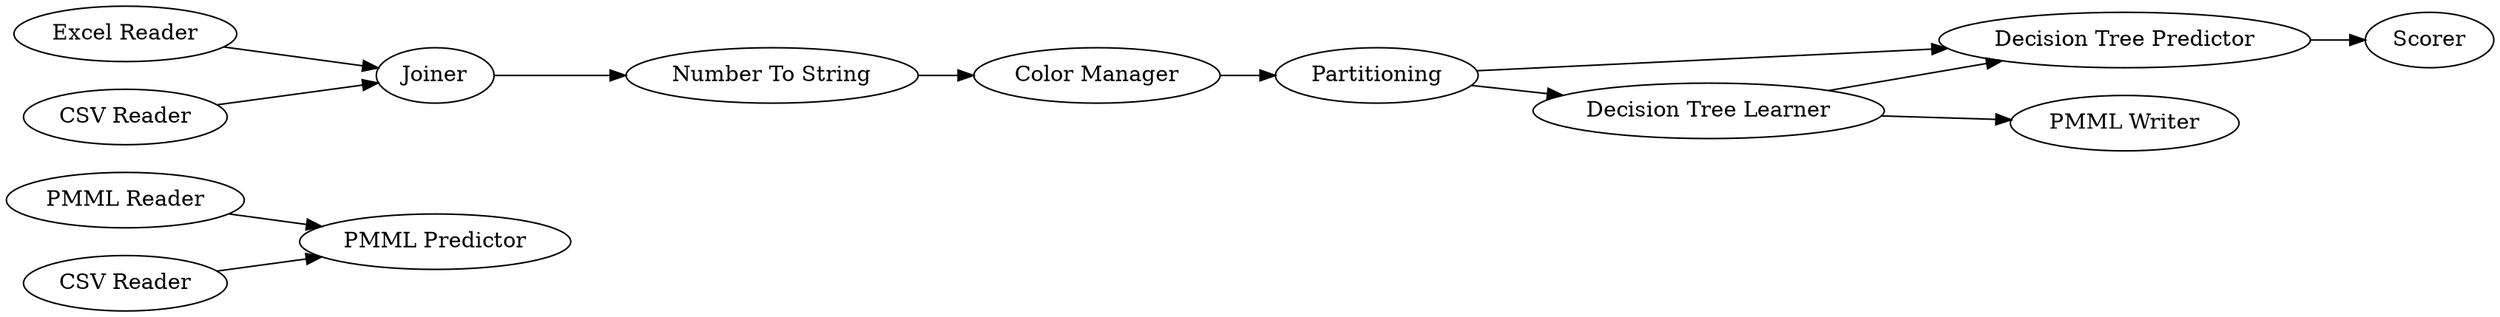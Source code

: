 digraph {
	12 -> 13
	7 -> 8
	4 -> 5
	8 -> 9
	3 -> 4
	5 -> 6
	7 -> 10
	2 -> 3
	6 -> 7
	11 -> 13
	1 -> 3
	6 -> 8
	5 [label="Color Manager"]
	13 [label="PMML Predictor"]
	1 [label="CSV Reader"]
	7 [label="Decision Tree Learner"]
	9 [label=Scorer]
	11 [label="CSV Reader"]
	4 [label="Number To String"]
	6 [label=Partitioning]
	8 [label="Decision Tree Predictor"]
	12 [label="PMML Reader"]
	3 [label=Joiner]
	2 [label="Excel Reader"]
	10 [label="PMML Writer"]
	rankdir=LR
}
